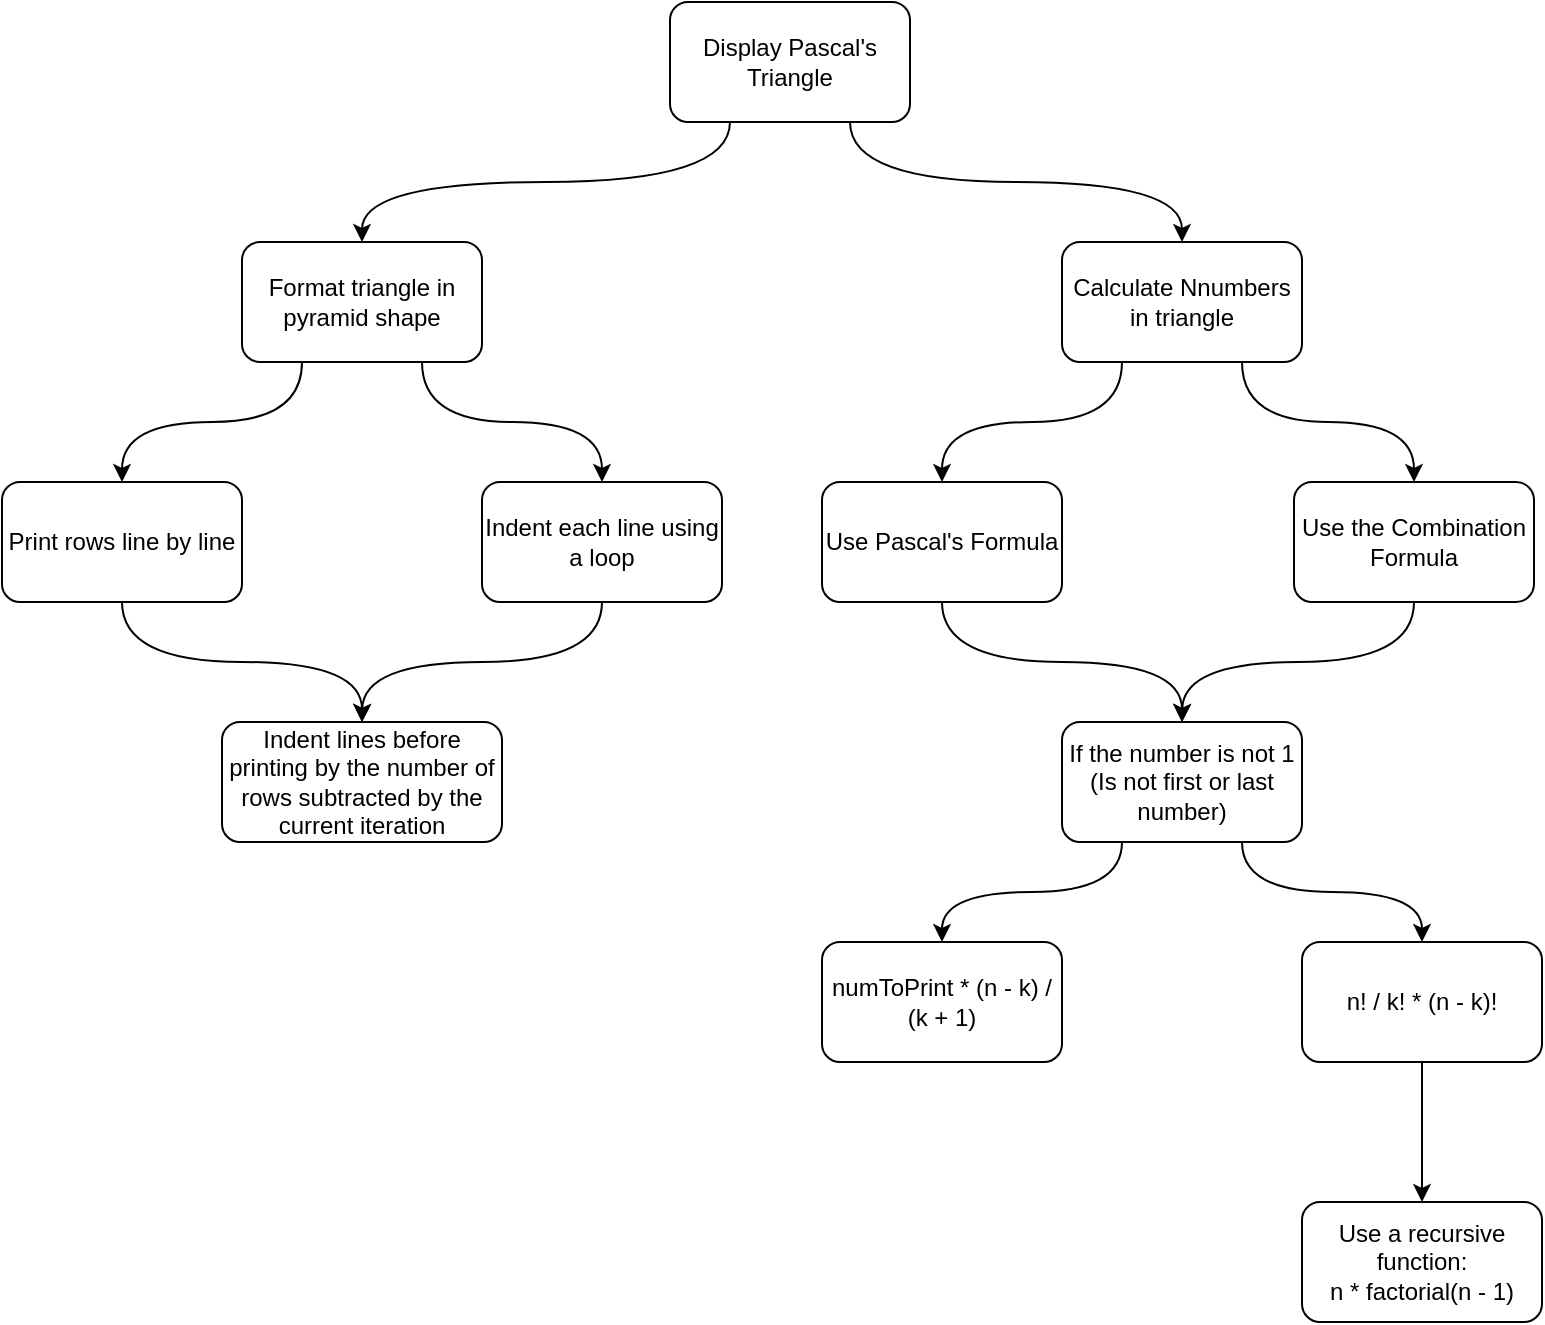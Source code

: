 <mxfile version="15.8.7" type="device"><diagram id="SDM_H47AHyEmIzYYBAjD" name="Page-1"><mxGraphModel dx="1422" dy="865" grid="1" gridSize="10" guides="1" tooltips="1" connect="1" arrows="1" fold="1" page="1" pageScale="1" pageWidth="827" pageHeight="1169" math="0" shadow="0"><root><mxCell id="0"/><mxCell id="1" parent="0"/><mxCell id="McGUSW_s93ZMZTY0N1dN-11" style="edgeStyle=orthogonalEdgeStyle;orthogonalLoop=1;jettySize=auto;html=1;exitX=0.25;exitY=1;exitDx=0;exitDy=0;entryX=0.5;entryY=0;entryDx=0;entryDy=0;curved=1;" edge="1" parent="1" source="McGUSW_s93ZMZTY0N1dN-1" target="McGUSW_s93ZMZTY0N1dN-2"><mxGeometry relative="1" as="geometry"/></mxCell><mxCell id="McGUSW_s93ZMZTY0N1dN-12" style="edgeStyle=orthogonalEdgeStyle;orthogonalLoop=1;jettySize=auto;html=1;exitX=0.75;exitY=1;exitDx=0;exitDy=0;entryX=0.5;entryY=0;entryDx=0;entryDy=0;curved=1;" edge="1" parent="1" source="McGUSW_s93ZMZTY0N1dN-1" target="McGUSW_s93ZMZTY0N1dN-7"><mxGeometry relative="1" as="geometry"/></mxCell><mxCell id="McGUSW_s93ZMZTY0N1dN-1" value="Display Pascal's Triangle" style="rounded=1;whiteSpace=wrap;html=1;" vertex="1" parent="1"><mxGeometry x="354" y="40" width="120" height="60" as="geometry"/></mxCell><mxCell id="McGUSW_s93ZMZTY0N1dN-13" style="edgeStyle=orthogonalEdgeStyle;orthogonalLoop=1;jettySize=auto;html=1;exitX=0.25;exitY=1;exitDx=0;exitDy=0;entryX=0.5;entryY=0;entryDx=0;entryDy=0;curved=1;" edge="1" parent="1" source="McGUSW_s93ZMZTY0N1dN-2" target="McGUSW_s93ZMZTY0N1dN-5"><mxGeometry relative="1" as="geometry"/></mxCell><mxCell id="McGUSW_s93ZMZTY0N1dN-19" style="edgeStyle=orthogonalEdgeStyle;curved=1;orthogonalLoop=1;jettySize=auto;html=1;exitX=0.75;exitY=1;exitDx=0;exitDy=0;entryX=0.5;entryY=0;entryDx=0;entryDy=0;" edge="1" parent="1" source="McGUSW_s93ZMZTY0N1dN-2" target="McGUSW_s93ZMZTY0N1dN-17"><mxGeometry relative="1" as="geometry"/></mxCell><mxCell id="McGUSW_s93ZMZTY0N1dN-2" value="Format triangle in pyramid shape" style="rounded=1;whiteSpace=wrap;html=1;" vertex="1" parent="1"><mxGeometry x="140" y="160" width="120" height="60" as="geometry"/></mxCell><mxCell id="McGUSW_s93ZMZTY0N1dN-21" style="edgeStyle=orthogonalEdgeStyle;curved=1;orthogonalLoop=1;jettySize=auto;html=1;exitX=0.5;exitY=1;exitDx=0;exitDy=0;entryX=0.5;entryY=0;entryDx=0;entryDy=0;" edge="1" parent="1" source="McGUSW_s93ZMZTY0N1dN-5" target="McGUSW_s93ZMZTY0N1dN-20"><mxGeometry relative="1" as="geometry"/></mxCell><mxCell id="McGUSW_s93ZMZTY0N1dN-5" value="Print rows line by line" style="rounded=1;whiteSpace=wrap;html=1;" vertex="1" parent="1"><mxGeometry x="20" y="280" width="120" height="60" as="geometry"/></mxCell><mxCell id="McGUSW_s93ZMZTY0N1dN-15" style="edgeStyle=orthogonalEdgeStyle;orthogonalLoop=1;jettySize=auto;html=1;exitX=0.25;exitY=1;exitDx=0;exitDy=0;entryX=0.5;entryY=0;entryDx=0;entryDy=0;curved=1;" edge="1" parent="1" source="McGUSW_s93ZMZTY0N1dN-7" target="McGUSW_s93ZMZTY0N1dN-8"><mxGeometry relative="1" as="geometry"/></mxCell><mxCell id="McGUSW_s93ZMZTY0N1dN-16" style="edgeStyle=orthogonalEdgeStyle;orthogonalLoop=1;jettySize=auto;html=1;exitX=0.75;exitY=1;exitDx=0;exitDy=0;entryX=0.5;entryY=0;entryDx=0;entryDy=0;curved=1;" edge="1" parent="1" source="McGUSW_s93ZMZTY0N1dN-7" target="McGUSW_s93ZMZTY0N1dN-9"><mxGeometry relative="1" as="geometry"/></mxCell><mxCell id="McGUSW_s93ZMZTY0N1dN-7" value="Calculate Nnumbers in triangle" style="rounded=1;whiteSpace=wrap;html=1;" vertex="1" parent="1"><mxGeometry x="550" y="160" width="120" height="60" as="geometry"/></mxCell><mxCell id="McGUSW_s93ZMZTY0N1dN-24" style="edgeStyle=orthogonalEdgeStyle;curved=1;orthogonalLoop=1;jettySize=auto;html=1;exitX=0.5;exitY=1;exitDx=0;exitDy=0;entryX=0.5;entryY=0;entryDx=0;entryDy=0;" edge="1" parent="1" source="McGUSW_s93ZMZTY0N1dN-8" target="McGUSW_s93ZMZTY0N1dN-23"><mxGeometry relative="1" as="geometry"/></mxCell><mxCell id="McGUSW_s93ZMZTY0N1dN-8" value="Use Pascal's Formula" style="rounded=1;whiteSpace=wrap;html=1;" vertex="1" parent="1"><mxGeometry x="430" y="280" width="120" height="60" as="geometry"/></mxCell><mxCell id="McGUSW_s93ZMZTY0N1dN-25" style="edgeStyle=orthogonalEdgeStyle;curved=1;orthogonalLoop=1;jettySize=auto;html=1;exitX=0.5;exitY=1;exitDx=0;exitDy=0;" edge="1" parent="1" source="McGUSW_s93ZMZTY0N1dN-9"><mxGeometry relative="1" as="geometry"><mxPoint x="610" y="400" as="targetPoint"/></mxGeometry></mxCell><mxCell id="McGUSW_s93ZMZTY0N1dN-9" value="Use the Combination Formula" style="rounded=1;whiteSpace=wrap;html=1;" vertex="1" parent="1"><mxGeometry x="666" y="280" width="120" height="60" as="geometry"/></mxCell><mxCell id="McGUSW_s93ZMZTY0N1dN-22" style="edgeStyle=orthogonalEdgeStyle;curved=1;orthogonalLoop=1;jettySize=auto;html=1;exitX=0.5;exitY=1;exitDx=0;exitDy=0;" edge="1" parent="1" source="McGUSW_s93ZMZTY0N1dN-17"><mxGeometry relative="1" as="geometry"><mxPoint x="200" y="400" as="targetPoint"/></mxGeometry></mxCell><mxCell id="McGUSW_s93ZMZTY0N1dN-17" value="Indent each line using a loop" style="rounded=1;whiteSpace=wrap;html=1;" vertex="1" parent="1"><mxGeometry x="260" y="280" width="120" height="60" as="geometry"/></mxCell><mxCell id="McGUSW_s93ZMZTY0N1dN-20" value="Indent lines before printing by the number of rows subtracted by the current iteration" style="rounded=1;whiteSpace=wrap;html=1;" vertex="1" parent="1"><mxGeometry x="130" y="400" width="140" height="60" as="geometry"/></mxCell><mxCell id="McGUSW_s93ZMZTY0N1dN-28" style="edgeStyle=orthogonalEdgeStyle;curved=1;orthogonalLoop=1;jettySize=auto;html=1;exitX=0.25;exitY=1;exitDx=0;exitDy=0;entryX=0.5;entryY=0;entryDx=0;entryDy=0;" edge="1" parent="1" source="McGUSW_s93ZMZTY0N1dN-23" target="McGUSW_s93ZMZTY0N1dN-27"><mxGeometry relative="1" as="geometry"/></mxCell><mxCell id="McGUSW_s93ZMZTY0N1dN-29" style="edgeStyle=orthogonalEdgeStyle;curved=1;orthogonalLoop=1;jettySize=auto;html=1;exitX=0.75;exitY=1;exitDx=0;exitDy=0;entryX=0.5;entryY=0;entryDx=0;entryDy=0;" edge="1" parent="1" source="McGUSW_s93ZMZTY0N1dN-23" target="McGUSW_s93ZMZTY0N1dN-26"><mxGeometry relative="1" as="geometry"/></mxCell><mxCell id="McGUSW_s93ZMZTY0N1dN-23" value="If the number is not 1 (Is not first or last number)" style="rounded=1;whiteSpace=wrap;html=1;" vertex="1" parent="1"><mxGeometry x="550" y="400" width="120" height="60" as="geometry"/></mxCell><mxCell id="McGUSW_s93ZMZTY0N1dN-33" style="edgeStyle=orthogonalEdgeStyle;curved=1;orthogonalLoop=1;jettySize=auto;html=1;exitX=0.5;exitY=1;exitDx=0;exitDy=0;entryX=0.5;entryY=0;entryDx=0;entryDy=0;" edge="1" parent="1" source="McGUSW_s93ZMZTY0N1dN-26" target="McGUSW_s93ZMZTY0N1dN-32"><mxGeometry relative="1" as="geometry"/></mxCell><mxCell id="McGUSW_s93ZMZTY0N1dN-26" value="n! / k! * (n - k)!" style="rounded=1;whiteSpace=wrap;html=1;" vertex="1" parent="1"><mxGeometry x="670" y="510" width="120" height="60" as="geometry"/></mxCell><mxCell id="McGUSW_s93ZMZTY0N1dN-27" value="numToPrint * (n - k) / (k + 1)" style="rounded=1;whiteSpace=wrap;html=1;" vertex="1" parent="1"><mxGeometry x="430" y="510" width="120" height="60" as="geometry"/></mxCell><mxCell id="McGUSW_s93ZMZTY0N1dN-32" value="Use a recursive function:&lt;br&gt;n * factorial(n - 1)" style="rounded=1;whiteSpace=wrap;html=1;" vertex="1" parent="1"><mxGeometry x="670" y="640" width="120" height="60" as="geometry"/></mxCell></root></mxGraphModel></diagram></mxfile>